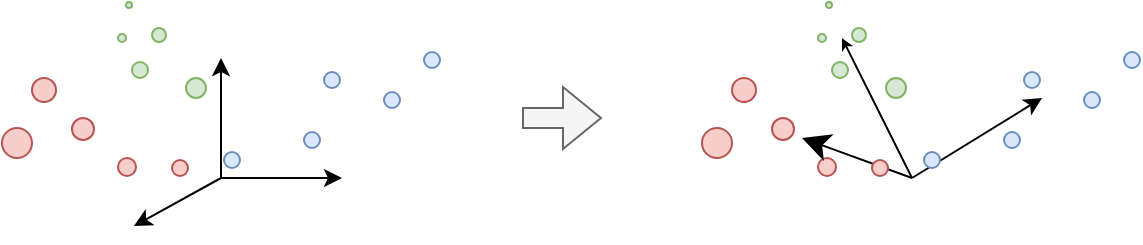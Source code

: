 <mxfile version="28.2.5">
  <diagram name="Page-1" id="Gh6xkGLJuU8heK1uXVDp">
    <mxGraphModel dx="915" dy="726" grid="1" gridSize="10" guides="1" tooltips="1" connect="1" arrows="1" fold="1" page="1" pageScale="1" pageWidth="980" pageHeight="690" math="0" shadow="0">
      <root>
        <mxCell id="0" />
        <mxCell id="1" parent="0" />
        <mxCell id="vaZwTxLybMNeaWqCYO6f-1" value="" style="endArrow=classic;html=1;rounded=0;" edge="1" parent="1">
          <mxGeometry width="50" height="50" relative="1" as="geometry">
            <mxPoint x="159.5" y="150" as="sourcePoint" />
            <mxPoint x="159.5" y="90" as="targetPoint" />
          </mxGeometry>
        </mxCell>
        <mxCell id="vaZwTxLybMNeaWqCYO6f-2" value="" style="endArrow=classic;html=1;rounded=0;" edge="1" parent="1">
          <mxGeometry width="50" height="50" relative="1" as="geometry">
            <mxPoint x="159.5" y="150" as="sourcePoint" />
            <mxPoint x="220" y="150" as="targetPoint" />
            <Array as="points">
              <mxPoint x="204.5" y="150" />
            </Array>
          </mxGeometry>
        </mxCell>
        <mxCell id="vaZwTxLybMNeaWqCYO6f-3" value="" style="endArrow=classic;html=1;rounded=0;" edge="1" parent="1">
          <mxGeometry width="50" height="50" relative="1" as="geometry">
            <mxPoint x="159.5" y="150" as="sourcePoint" />
            <mxPoint x="116" y="174" as="targetPoint" />
          </mxGeometry>
        </mxCell>
        <mxCell id="vaZwTxLybMNeaWqCYO6f-4" value="" style="ellipse;whiteSpace=wrap;html=1;aspect=fixed;fillColor=#f8cecc;strokeColor=#b85450;" vertex="1" parent="1">
          <mxGeometry x="135" y="141" width="8" height="8" as="geometry" />
        </mxCell>
        <mxCell id="vaZwTxLybMNeaWqCYO6f-5" value="" style="ellipse;whiteSpace=wrap;html=1;aspect=fixed;fillColor=#f8cecc;strokeColor=#b85450;" vertex="1" parent="1">
          <mxGeometry x="108" y="140" width="9" height="9" as="geometry" />
        </mxCell>
        <mxCell id="vaZwTxLybMNeaWqCYO6f-6" value="" style="ellipse;whiteSpace=wrap;html=1;aspect=fixed;fillColor=#f8cecc;strokeColor=#b85450;" vertex="1" parent="1">
          <mxGeometry x="85" y="120" width="11" height="11" as="geometry" />
        </mxCell>
        <mxCell id="vaZwTxLybMNeaWqCYO6f-7" value="" style="ellipse;whiteSpace=wrap;html=1;aspect=fixed;fillColor=#f8cecc;strokeColor=#b85450;" vertex="1" parent="1">
          <mxGeometry x="50" y="125" width="15" height="15" as="geometry" />
        </mxCell>
        <mxCell id="vaZwTxLybMNeaWqCYO6f-8" value="" style="ellipse;whiteSpace=wrap;html=1;aspect=fixed;fillColor=#f8cecc;strokeColor=#b85450;" vertex="1" parent="1">
          <mxGeometry x="65" y="100" width="12" height="12" as="geometry" />
        </mxCell>
        <mxCell id="vaZwTxLybMNeaWqCYO6f-10" value="" style="ellipse;whiteSpace=wrap;html=1;aspect=fixed;fillColor=#dae8fc;strokeColor=#6c8ebf;" vertex="1" parent="1">
          <mxGeometry x="261" y="87" width="8" height="8" as="geometry" />
        </mxCell>
        <mxCell id="vaZwTxLybMNeaWqCYO6f-11" value="" style="ellipse;whiteSpace=wrap;html=1;aspect=fixed;fillColor=#dae8fc;strokeColor=#6c8ebf;" vertex="1" parent="1">
          <mxGeometry x="241" y="107" width="8" height="8" as="geometry" />
        </mxCell>
        <mxCell id="vaZwTxLybMNeaWqCYO6f-12" value="" style="ellipse;whiteSpace=wrap;html=1;aspect=fixed;fillColor=#dae8fc;strokeColor=#6c8ebf;" vertex="1" parent="1">
          <mxGeometry x="211" y="97" width="8" height="8" as="geometry" />
        </mxCell>
        <mxCell id="vaZwTxLybMNeaWqCYO6f-13" value="" style="ellipse;whiteSpace=wrap;html=1;aspect=fixed;fillColor=#dae8fc;strokeColor=#6c8ebf;" vertex="1" parent="1">
          <mxGeometry x="201" y="127" width="8" height="8" as="geometry" />
        </mxCell>
        <mxCell id="vaZwTxLybMNeaWqCYO6f-14" value="" style="ellipse;whiteSpace=wrap;html=1;aspect=fixed;fillColor=#dae8fc;strokeColor=#6c8ebf;" vertex="1" parent="1">
          <mxGeometry x="161" y="137" width="8" height="8" as="geometry" />
        </mxCell>
        <mxCell id="vaZwTxLybMNeaWqCYO6f-15" value="" style="ellipse;whiteSpace=wrap;html=1;aspect=fixed;fillColor=#d5e8d4;strokeColor=#82b366;" vertex="1" parent="1">
          <mxGeometry x="142" y="100" width="10" height="10" as="geometry" />
        </mxCell>
        <mxCell id="vaZwTxLybMNeaWqCYO6f-16" value="" style="ellipse;whiteSpace=wrap;html=1;aspect=fixed;fillColor=#d5e8d4;strokeColor=#82b366;" vertex="1" parent="1">
          <mxGeometry x="115" y="92" width="8" height="8" as="geometry" />
        </mxCell>
        <mxCell id="vaZwTxLybMNeaWqCYO6f-17" value="" style="ellipse;whiteSpace=wrap;html=1;aspect=fixed;fillColor=#d5e8d4;strokeColor=#82b366;" vertex="1" parent="1">
          <mxGeometry x="125" y="75" width="7" height="7" as="geometry" />
        </mxCell>
        <mxCell id="vaZwTxLybMNeaWqCYO6f-18" value="" style="ellipse;whiteSpace=wrap;html=1;aspect=fixed;fillColor=#d5e8d4;strokeColor=#82b366;" vertex="1" parent="1">
          <mxGeometry x="108" y="78" width="4" height="4" as="geometry" />
        </mxCell>
        <mxCell id="vaZwTxLybMNeaWqCYO6f-19" value="" style="ellipse;whiteSpace=wrap;html=1;aspect=fixed;fillColor=#d5e8d4;strokeColor=#82b366;" vertex="1" parent="1">
          <mxGeometry x="112" y="62" width="3" height="3" as="geometry" />
        </mxCell>
        <mxCell id="vaZwTxLybMNeaWqCYO6f-20" value="" style="endArrow=classic;html=1;rounded=0;endSize=3;" edge="1" parent="1">
          <mxGeometry width="50" height="50" relative="1" as="geometry">
            <mxPoint x="505" y="150" as="sourcePoint" />
            <mxPoint x="470" y="80" as="targetPoint" />
          </mxGeometry>
        </mxCell>
        <mxCell id="vaZwTxLybMNeaWqCYO6f-24" value="" style="ellipse;whiteSpace=wrap;html=1;aspect=fixed;fillColor=#f8cecc;strokeColor=#b85450;" vertex="1" parent="1">
          <mxGeometry x="458" y="140" width="9" height="9" as="geometry" />
        </mxCell>
        <mxCell id="vaZwTxLybMNeaWqCYO6f-25" value="" style="ellipse;whiteSpace=wrap;html=1;aspect=fixed;fillColor=#f8cecc;strokeColor=#b85450;" vertex="1" parent="1">
          <mxGeometry x="435" y="120" width="11" height="11" as="geometry" />
        </mxCell>
        <mxCell id="vaZwTxLybMNeaWqCYO6f-26" value="" style="ellipse;whiteSpace=wrap;html=1;aspect=fixed;fillColor=#f8cecc;strokeColor=#b85450;" vertex="1" parent="1">
          <mxGeometry x="400" y="125" width="15" height="15" as="geometry" />
        </mxCell>
        <mxCell id="vaZwTxLybMNeaWqCYO6f-27" value="" style="ellipse;whiteSpace=wrap;html=1;aspect=fixed;fillColor=#f8cecc;strokeColor=#b85450;" vertex="1" parent="1">
          <mxGeometry x="415" y="100" width="12" height="12" as="geometry" />
        </mxCell>
        <mxCell id="vaZwTxLybMNeaWqCYO6f-28" value="" style="ellipse;whiteSpace=wrap;html=1;aspect=fixed;fillColor=#dae8fc;strokeColor=#6c8ebf;" vertex="1" parent="1">
          <mxGeometry x="611" y="87" width="8" height="8" as="geometry" />
        </mxCell>
        <mxCell id="vaZwTxLybMNeaWqCYO6f-29" value="" style="ellipse;whiteSpace=wrap;html=1;aspect=fixed;fillColor=#dae8fc;strokeColor=#6c8ebf;" vertex="1" parent="1">
          <mxGeometry x="591" y="107" width="8" height="8" as="geometry" />
        </mxCell>
        <mxCell id="vaZwTxLybMNeaWqCYO6f-30" value="" style="ellipse;whiteSpace=wrap;html=1;aspect=fixed;fillColor=#dae8fc;strokeColor=#6c8ebf;" vertex="1" parent="1">
          <mxGeometry x="561" y="97" width="8" height="8" as="geometry" />
        </mxCell>
        <mxCell id="vaZwTxLybMNeaWqCYO6f-31" value="" style="ellipse;whiteSpace=wrap;html=1;aspect=fixed;fillColor=#dae8fc;strokeColor=#6c8ebf;" vertex="1" parent="1">
          <mxGeometry x="551" y="127" width="8" height="8" as="geometry" />
        </mxCell>
        <mxCell id="vaZwTxLybMNeaWqCYO6f-33" value="" style="ellipse;whiteSpace=wrap;html=1;aspect=fixed;fillColor=#d5e8d4;strokeColor=#82b366;" vertex="1" parent="1">
          <mxGeometry x="492" y="100" width="10" height="10" as="geometry" />
        </mxCell>
        <mxCell id="vaZwTxLybMNeaWqCYO6f-34" value="" style="ellipse;whiteSpace=wrap;html=1;aspect=fixed;fillColor=#d5e8d4;strokeColor=#82b366;" vertex="1" parent="1">
          <mxGeometry x="465" y="92" width="8" height="8" as="geometry" />
        </mxCell>
        <mxCell id="vaZwTxLybMNeaWqCYO6f-35" value="" style="ellipse;whiteSpace=wrap;html=1;aspect=fixed;fillColor=#d5e8d4;strokeColor=#82b366;" vertex="1" parent="1">
          <mxGeometry x="475" y="75" width="7" height="7" as="geometry" />
        </mxCell>
        <mxCell id="vaZwTxLybMNeaWqCYO6f-36" value="" style="ellipse;whiteSpace=wrap;html=1;aspect=fixed;fillColor=#d5e8d4;strokeColor=#82b366;" vertex="1" parent="1">
          <mxGeometry x="458" y="78" width="4" height="4" as="geometry" />
        </mxCell>
        <mxCell id="vaZwTxLybMNeaWqCYO6f-37" value="" style="ellipse;whiteSpace=wrap;html=1;aspect=fixed;fillColor=#d5e8d4;strokeColor=#82b366;" vertex="1" parent="1">
          <mxGeometry x="462" y="62" width="3" height="3" as="geometry" />
        </mxCell>
        <mxCell id="vaZwTxLybMNeaWqCYO6f-22" value="" style="endArrow=classic;html=1;rounded=0;endSize=11;" edge="1" parent="1">
          <mxGeometry width="50" height="50" relative="1" as="geometry">
            <mxPoint x="505" y="150" as="sourcePoint" />
            <mxPoint x="450" y="130" as="targetPoint" />
          </mxGeometry>
        </mxCell>
        <mxCell id="vaZwTxLybMNeaWqCYO6f-21" value="" style="endArrow=classic;html=1;rounded=0;" edge="1" parent="1">
          <mxGeometry width="50" height="50" relative="1" as="geometry">
            <mxPoint x="505" y="150" as="sourcePoint" />
            <mxPoint x="570" y="110" as="targetPoint" />
          </mxGeometry>
        </mxCell>
        <mxCell id="vaZwTxLybMNeaWqCYO6f-23" value="" style="ellipse;whiteSpace=wrap;html=1;aspect=fixed;fillColor=#f8cecc;strokeColor=#b85450;" vertex="1" parent="1">
          <mxGeometry x="485" y="141" width="8" height="8" as="geometry" />
        </mxCell>
        <mxCell id="vaZwTxLybMNeaWqCYO6f-32" value="" style="ellipse;whiteSpace=wrap;html=1;aspect=fixed;fillColor=#dae8fc;strokeColor=#6c8ebf;" vertex="1" parent="1">
          <mxGeometry x="511" y="137" width="8" height="8" as="geometry" />
        </mxCell>
        <mxCell id="vaZwTxLybMNeaWqCYO6f-38" value="" style="shape=flexArrow;endArrow=classic;html=1;rounded=0;fillColor=#f5f5f5;strokeColor=#666666;" edge="1" parent="1">
          <mxGeometry width="50" height="50" relative="1" as="geometry">
            <mxPoint x="310" y="120" as="sourcePoint" />
            <mxPoint x="350" y="120" as="targetPoint" />
          </mxGeometry>
        </mxCell>
      </root>
    </mxGraphModel>
  </diagram>
</mxfile>
